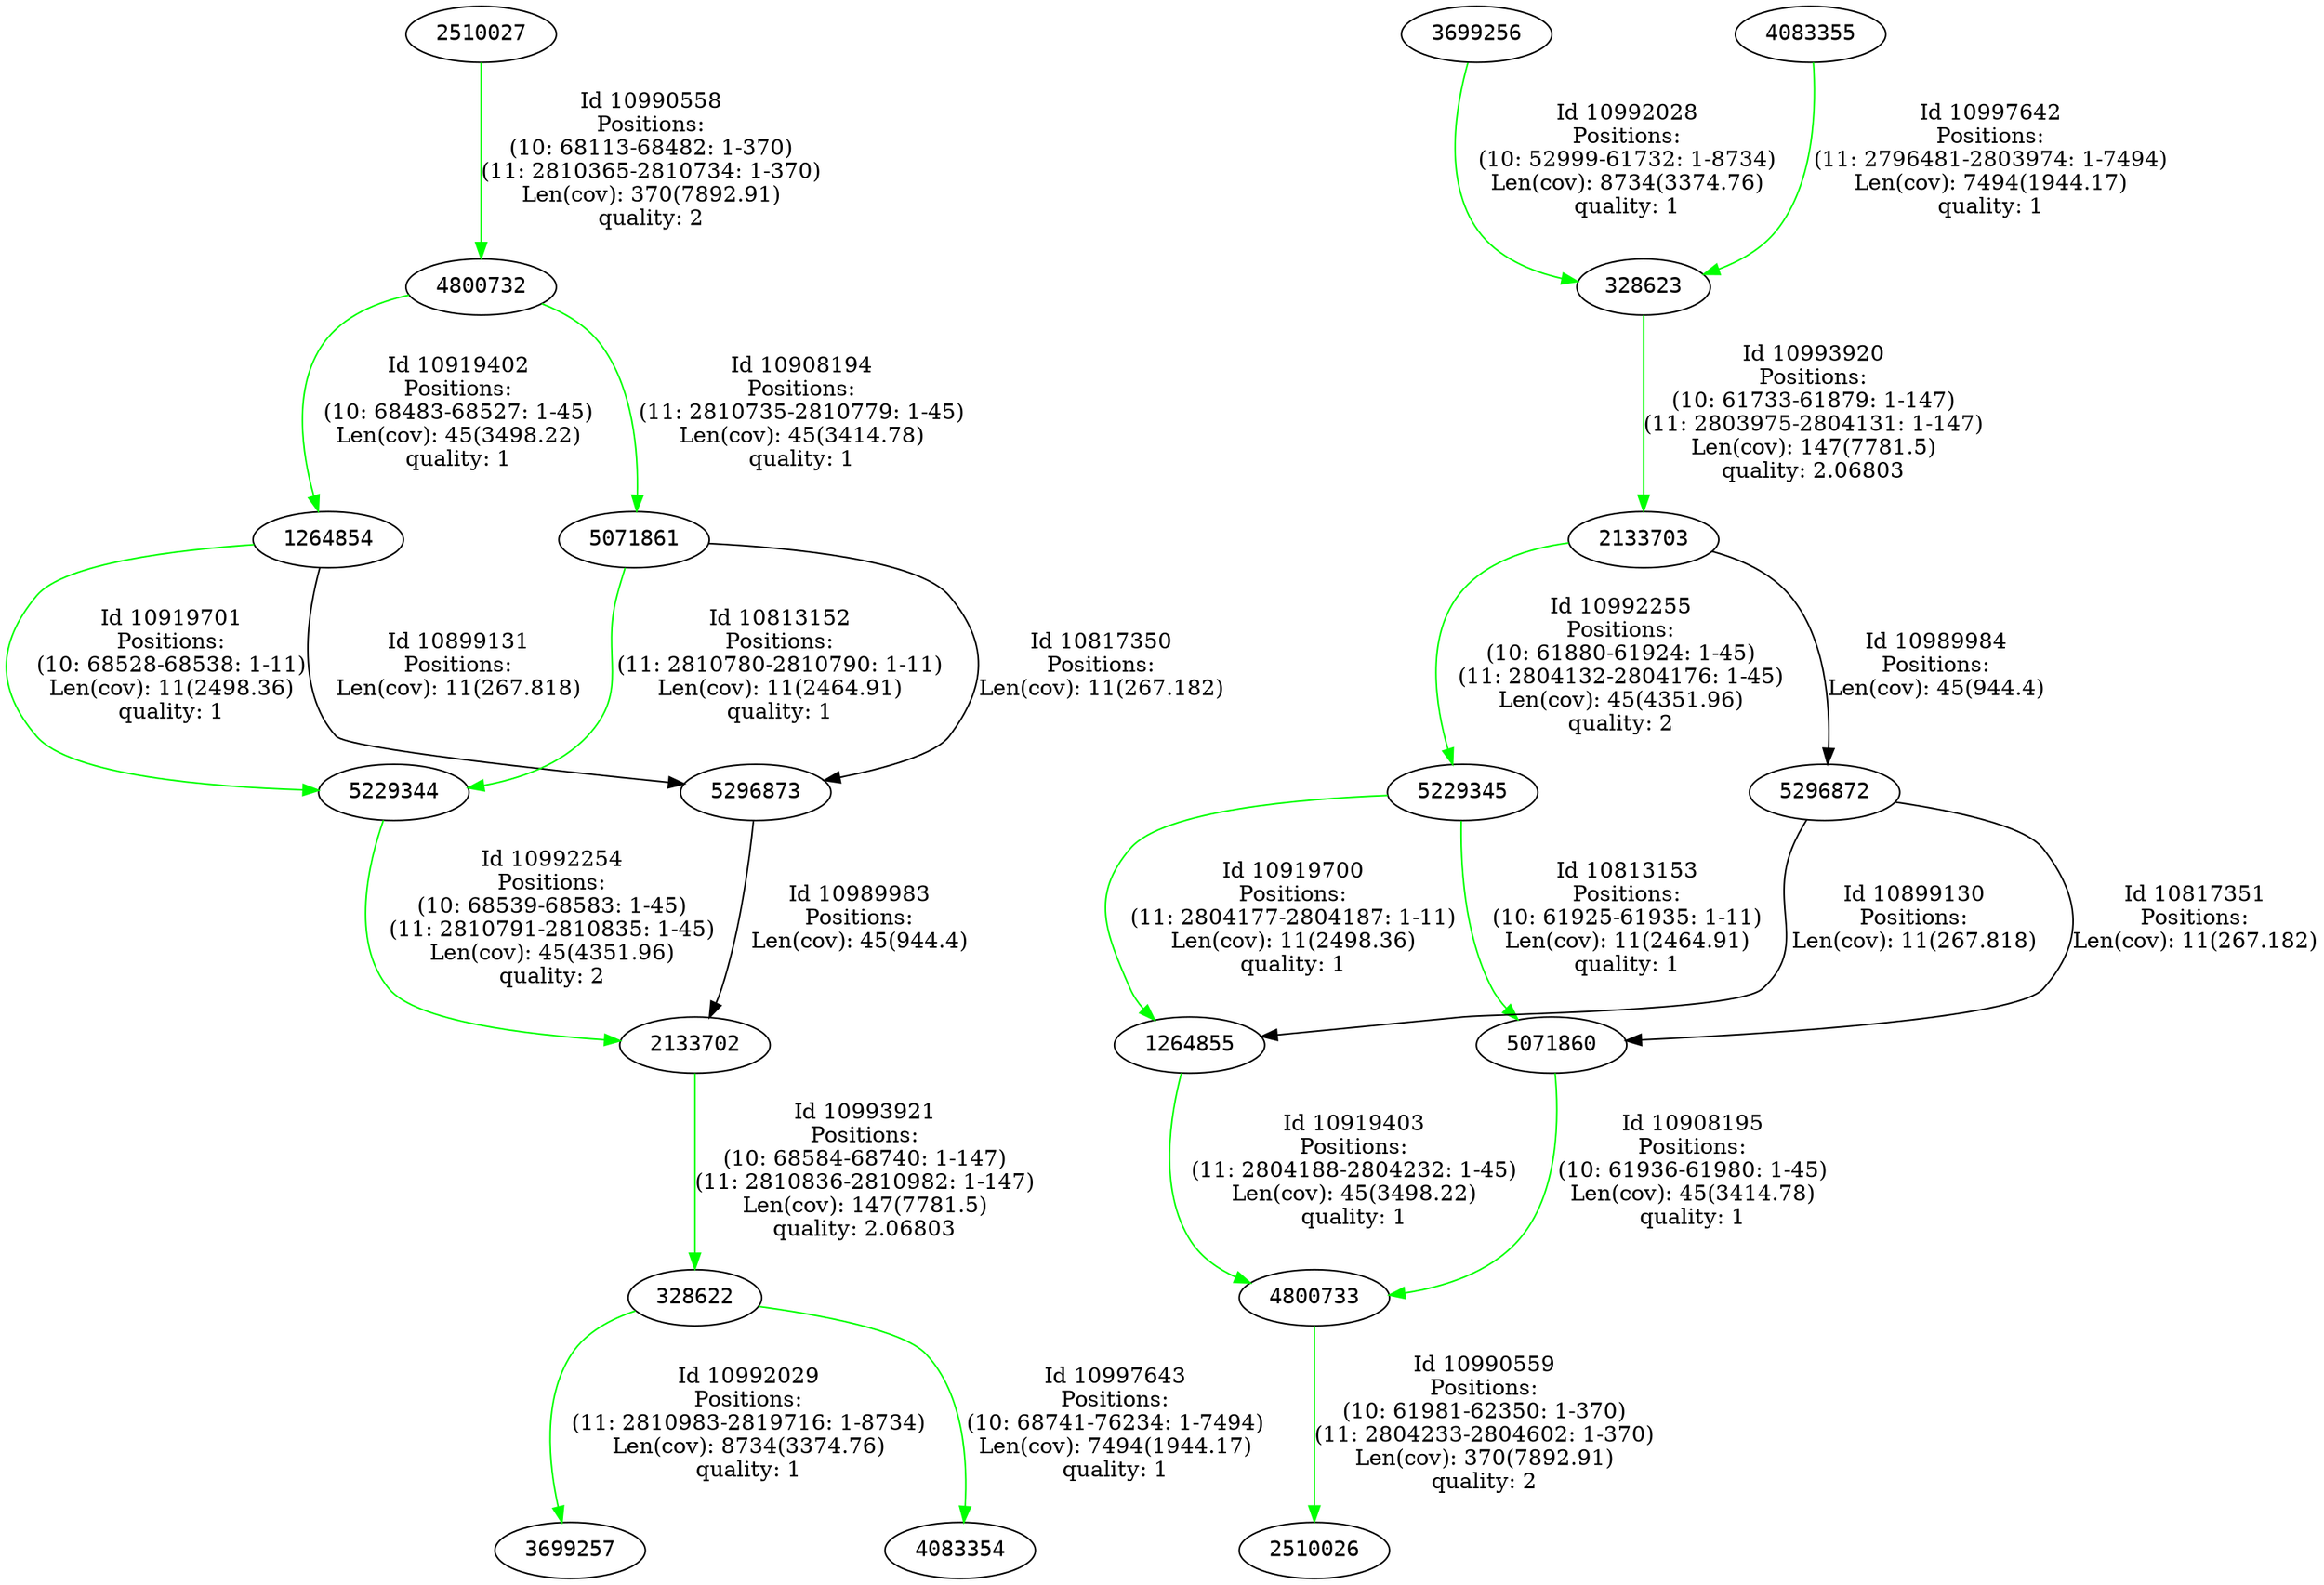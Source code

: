 digraph   {
node[fontname=<Courier>]
vertex_0x4fd63150[label=<328622>,style=<filled>,color=<black>,fillcolor=<white>]
vertex_0x4dd3c010[label=<328623>,style=<filled>,color=<black>,fillcolor=<white>]
vertex_0x4dd9c9b0[label=<1264854>,style=<filled>,color=<black>,fillcolor=<white>]
vertex_0x4fd05cb0[label=<1264855>,style=<filled>,color=<black>,fillcolor=<white>]
vertex_0x5e192ff0[label=<2133702>,style=<filled>,color=<black>,fillcolor=<white>]
vertex_0x4dd9c430[label=<2133703>,style=<filled>,color=<black>,fillcolor=<white>]
vertex_0x602b40e0[label=<2510026>,style=<filled>,color=<black>,fillcolor=<white>]
vertex_0x5feb90b0[label=<2510027>,style=<filled>,color=<black>,fillcolor=<white>]
vertex_0x4fd66650[label=<3699256>,style=<filled>,color=<black>,fillcolor=<white>]
vertex_0x4f09aca0[label=<3699257>,style=<filled>,color=<black>,fillcolor=<white>]
vertex_0x4eb413f0[label=<4083354>,style=<filled>,color=<black>,fillcolor=<white>]
vertex_0x5fe09b60[label=<4083355>,style=<filled>,color=<black>,fillcolor=<white>]
vertex_0x4bf754e0[label=<4800732>,style=<filled>,color=<black>,fillcolor=<white>]
vertex_0x5fe862a0[label=<4800733>,style=<filled>,color=<black>,fillcolor=<white>]
vertex_0x65cdc390[label=<5071860>,style=<filled>,color=<black>,fillcolor=<white>]
vertex_0x65c15c40[label=<5071861>,style=<filled>,color=<black>,fillcolor=<white>]
vertex_0x34e1d3d0[label=<5229344>,style=<filled>,color=<black>,fillcolor=<white>]
vertex_0x65ca8b50[label=<5229345>,style=<filled>,color=<black>,fillcolor=<white>]
vertex_0x67ffbbc0[label=<5296872>,style=<filled>,color=<black>,fillcolor=<white>]
vertex_0x610066d0[label=<5296873>,style=<filled>,color=<black>,fillcolor=<white>]
vertex_0x65c15c40->vertex_0x34e1d3d0[label="Id 10813152\nPositions:\n(11: 2810780-2810790: 1-11)\nLen(cov): 11(2464.91)\nquality: 1",len=<0>,K=<0>,color=<green>]
vertex_0x65ca8b50->vertex_0x65cdc390[label="Id 10813153\nPositions:\n(10: 61925-61935: 1-11)\nLen(cov): 11(2464.91)\nquality: 1",len=<0>,K=<0>,color=<green>]
vertex_0x65c15c40->vertex_0x610066d0[label="Id 10817350\nPositions:\nLen(cov): 11(267.182)",len=<0>,K=<0>,color=<black>]
vertex_0x67ffbbc0->vertex_0x65cdc390[label="Id 10817351\nPositions:\nLen(cov): 11(267.182)",len=<0>,K=<0>,color=<black>]
vertex_0x67ffbbc0->vertex_0x4fd05cb0[label="Id 10899130\nPositions:\nLen(cov): 11(267.818)",len=<0>,K=<0>,color=<black>]
vertex_0x4dd9c9b0->vertex_0x610066d0[label="Id 10899131\nPositions:\nLen(cov): 11(267.818)",len=<0>,K=<0>,color=<black>]
vertex_0x4bf754e0->vertex_0x65c15c40[label="Id 10908194\nPositions:\n(11: 2810735-2810779: 1-45)\nLen(cov): 45(3414.78)\nquality: 1",len=<0>,K=<0>,color=<green>]
vertex_0x65cdc390->vertex_0x5fe862a0[label="Id 10908195\nPositions:\n(10: 61936-61980: 1-45)\nLen(cov): 45(3414.78)\nquality: 1",len=<0>,K=<0>,color=<green>]
vertex_0x4bf754e0->vertex_0x4dd9c9b0[label="Id 10919402\nPositions:\n(10: 68483-68527: 1-45)\nLen(cov): 45(3498.22)\nquality: 1",len=<0>,K=<0>,color=<green>]
vertex_0x4fd05cb0->vertex_0x5fe862a0[label="Id 10919403\nPositions:\n(11: 2804188-2804232: 1-45)\nLen(cov): 45(3498.22)\nquality: 1",len=<0>,K=<0>,color=<green>]
vertex_0x65ca8b50->vertex_0x4fd05cb0[label="Id 10919700\nPositions:\n(11: 2804177-2804187: 1-11)\nLen(cov): 11(2498.36)\nquality: 1",len=<0>,K=<0>,color=<green>]
vertex_0x4dd9c9b0->vertex_0x34e1d3d0[label="Id 10919701\nPositions:\n(10: 68528-68538: 1-11)\nLen(cov): 11(2498.36)\nquality: 1",len=<0>,K=<0>,color=<green>]
vertex_0x610066d0->vertex_0x5e192ff0[label="Id 10989983\nPositions:\nLen(cov): 45(944.4)",len=<0>,K=<0>,color=<black>]
vertex_0x4dd9c430->vertex_0x67ffbbc0[label="Id 10989984\nPositions:\nLen(cov): 45(944.4)",len=<0>,K=<0>,color=<black>]
vertex_0x5feb90b0->vertex_0x4bf754e0[label="Id 10990558\nPositions:\n(10: 68113-68482: 1-370)\n(11: 2810365-2810734: 1-370)\nLen(cov): 370(7892.91)\nquality: 2",len=<0>,K=<0>,color=<green>]
vertex_0x5fe862a0->vertex_0x602b40e0[label="Id 10990559\nPositions:\n(10: 61981-62350: 1-370)\n(11: 2804233-2804602: 1-370)\nLen(cov): 370(7892.91)\nquality: 2",len=<0>,K=<0>,color=<green>]
vertex_0x4fd66650->vertex_0x4dd3c010[label="Id 10992028\nPositions:\n(10: 52999-61732: 1-8734)\nLen(cov): 8734(3374.76)\nquality: 1",len=<0>,K=<0>,color=<green>]
vertex_0x4fd63150->vertex_0x4f09aca0[label="Id 10992029\nPositions:\n(11: 2810983-2819716: 1-8734)\nLen(cov): 8734(3374.76)\nquality: 1",len=<0>,K=<0>,color=<green>]
vertex_0x34e1d3d0->vertex_0x5e192ff0[label="Id 10992254\nPositions:\n(10: 68539-68583: 1-45)\n(11: 2810791-2810835: 1-45)\nLen(cov): 45(4351.96)\nquality: 2",len=<0>,K=<0>,color=<green>]
vertex_0x4dd9c430->vertex_0x65ca8b50[label="Id 10992255\nPositions:\n(10: 61880-61924: 1-45)\n(11: 2804132-2804176: 1-45)\nLen(cov): 45(4351.96)\nquality: 2",len=<0>,K=<0>,color=<green>]
vertex_0x4dd3c010->vertex_0x4dd9c430[label="Id 10993920\nPositions:\n(10: 61733-61879: 1-147)\n(11: 2803975-2804131: 1-147)\nLen(cov): 147(7781.5)\nquality: 2.06803",len=<0>,K=<0>,color=<green>]
vertex_0x5e192ff0->vertex_0x4fd63150[label="Id 10993921\nPositions:\n(10: 68584-68740: 1-147)\n(11: 2810836-2810982: 1-147)\nLen(cov): 147(7781.5)\nquality: 2.06803",len=<0>,K=<0>,color=<green>]
vertex_0x5fe09b60->vertex_0x4dd3c010[label="Id 10997642\nPositions:\n(11: 2796481-2803974: 1-7494)\nLen(cov): 7494(1944.17)\nquality: 1",len=<0>,K=<0>,color=<green>]
vertex_0x4fd63150->vertex_0x4eb413f0[label="Id 10997643\nPositions:\n(10: 68741-76234: 1-7494)\nLen(cov): 7494(1944.17)\nquality: 1",len=<0>,K=<0>,color=<green>]
}
